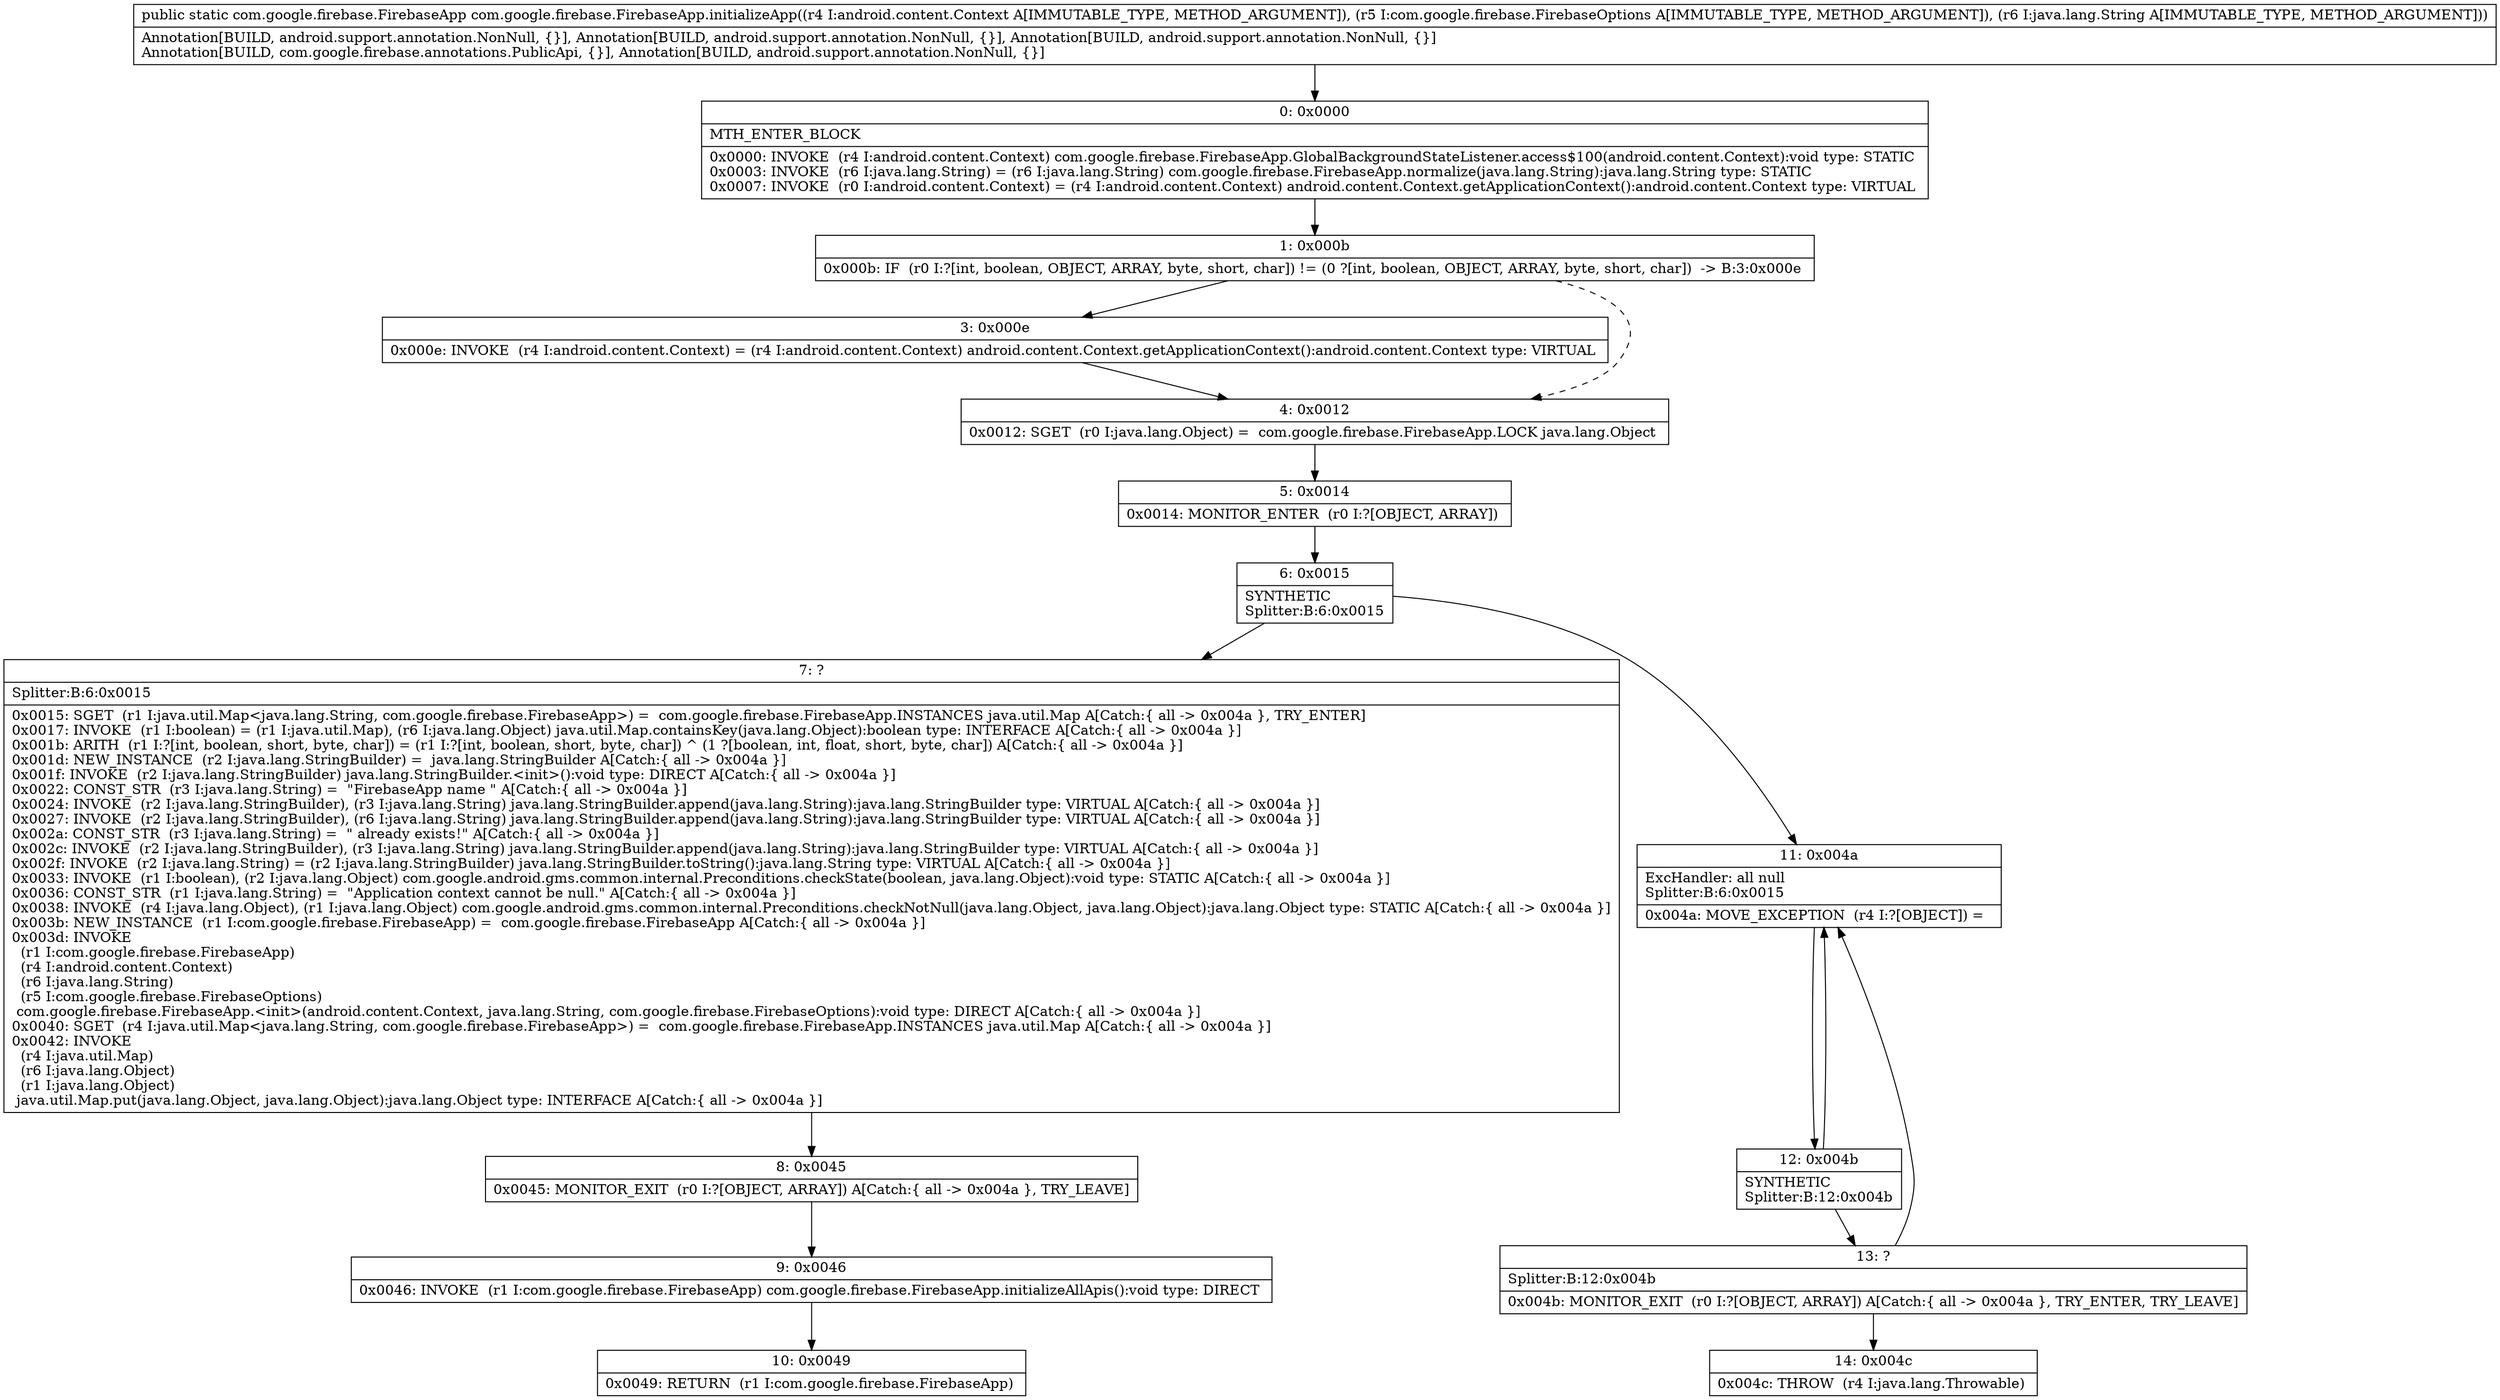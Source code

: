 digraph "CFG forcom.google.firebase.FirebaseApp.initializeApp(Landroid\/content\/Context;Lcom\/google\/firebase\/FirebaseOptions;Ljava\/lang\/String;)Lcom\/google\/firebase\/FirebaseApp;" {
Node_0 [shape=record,label="{0\:\ 0x0000|MTH_ENTER_BLOCK\l|0x0000: INVOKE  (r4 I:android.content.Context) com.google.firebase.FirebaseApp.GlobalBackgroundStateListener.access$100(android.content.Context):void type: STATIC \l0x0003: INVOKE  (r6 I:java.lang.String) = (r6 I:java.lang.String) com.google.firebase.FirebaseApp.normalize(java.lang.String):java.lang.String type: STATIC \l0x0007: INVOKE  (r0 I:android.content.Context) = (r4 I:android.content.Context) android.content.Context.getApplicationContext():android.content.Context type: VIRTUAL \l}"];
Node_1 [shape=record,label="{1\:\ 0x000b|0x000b: IF  (r0 I:?[int, boolean, OBJECT, ARRAY, byte, short, char]) != (0 ?[int, boolean, OBJECT, ARRAY, byte, short, char])  \-\> B:3:0x000e \l}"];
Node_3 [shape=record,label="{3\:\ 0x000e|0x000e: INVOKE  (r4 I:android.content.Context) = (r4 I:android.content.Context) android.content.Context.getApplicationContext():android.content.Context type: VIRTUAL \l}"];
Node_4 [shape=record,label="{4\:\ 0x0012|0x0012: SGET  (r0 I:java.lang.Object) =  com.google.firebase.FirebaseApp.LOCK java.lang.Object \l}"];
Node_5 [shape=record,label="{5\:\ 0x0014|0x0014: MONITOR_ENTER  (r0 I:?[OBJECT, ARRAY]) \l}"];
Node_6 [shape=record,label="{6\:\ 0x0015|SYNTHETIC\lSplitter:B:6:0x0015\l}"];
Node_7 [shape=record,label="{7\:\ ?|Splitter:B:6:0x0015\l|0x0015: SGET  (r1 I:java.util.Map\<java.lang.String, com.google.firebase.FirebaseApp\>) =  com.google.firebase.FirebaseApp.INSTANCES java.util.Map A[Catch:\{ all \-\> 0x004a \}, TRY_ENTER]\l0x0017: INVOKE  (r1 I:boolean) = (r1 I:java.util.Map), (r6 I:java.lang.Object) java.util.Map.containsKey(java.lang.Object):boolean type: INTERFACE A[Catch:\{ all \-\> 0x004a \}]\l0x001b: ARITH  (r1 I:?[int, boolean, short, byte, char]) = (r1 I:?[int, boolean, short, byte, char]) ^ (1 ?[boolean, int, float, short, byte, char]) A[Catch:\{ all \-\> 0x004a \}]\l0x001d: NEW_INSTANCE  (r2 I:java.lang.StringBuilder) =  java.lang.StringBuilder A[Catch:\{ all \-\> 0x004a \}]\l0x001f: INVOKE  (r2 I:java.lang.StringBuilder) java.lang.StringBuilder.\<init\>():void type: DIRECT A[Catch:\{ all \-\> 0x004a \}]\l0x0022: CONST_STR  (r3 I:java.lang.String) =  \"FirebaseApp name \" A[Catch:\{ all \-\> 0x004a \}]\l0x0024: INVOKE  (r2 I:java.lang.StringBuilder), (r3 I:java.lang.String) java.lang.StringBuilder.append(java.lang.String):java.lang.StringBuilder type: VIRTUAL A[Catch:\{ all \-\> 0x004a \}]\l0x0027: INVOKE  (r2 I:java.lang.StringBuilder), (r6 I:java.lang.String) java.lang.StringBuilder.append(java.lang.String):java.lang.StringBuilder type: VIRTUAL A[Catch:\{ all \-\> 0x004a \}]\l0x002a: CONST_STR  (r3 I:java.lang.String) =  \" already exists!\" A[Catch:\{ all \-\> 0x004a \}]\l0x002c: INVOKE  (r2 I:java.lang.StringBuilder), (r3 I:java.lang.String) java.lang.StringBuilder.append(java.lang.String):java.lang.StringBuilder type: VIRTUAL A[Catch:\{ all \-\> 0x004a \}]\l0x002f: INVOKE  (r2 I:java.lang.String) = (r2 I:java.lang.StringBuilder) java.lang.StringBuilder.toString():java.lang.String type: VIRTUAL A[Catch:\{ all \-\> 0x004a \}]\l0x0033: INVOKE  (r1 I:boolean), (r2 I:java.lang.Object) com.google.android.gms.common.internal.Preconditions.checkState(boolean, java.lang.Object):void type: STATIC A[Catch:\{ all \-\> 0x004a \}]\l0x0036: CONST_STR  (r1 I:java.lang.String) =  \"Application context cannot be null.\" A[Catch:\{ all \-\> 0x004a \}]\l0x0038: INVOKE  (r4 I:java.lang.Object), (r1 I:java.lang.Object) com.google.android.gms.common.internal.Preconditions.checkNotNull(java.lang.Object, java.lang.Object):java.lang.Object type: STATIC A[Catch:\{ all \-\> 0x004a \}]\l0x003b: NEW_INSTANCE  (r1 I:com.google.firebase.FirebaseApp) =  com.google.firebase.FirebaseApp A[Catch:\{ all \-\> 0x004a \}]\l0x003d: INVOKE  \l  (r1 I:com.google.firebase.FirebaseApp)\l  (r4 I:android.content.Context)\l  (r6 I:java.lang.String)\l  (r5 I:com.google.firebase.FirebaseOptions)\l com.google.firebase.FirebaseApp.\<init\>(android.content.Context, java.lang.String, com.google.firebase.FirebaseOptions):void type: DIRECT A[Catch:\{ all \-\> 0x004a \}]\l0x0040: SGET  (r4 I:java.util.Map\<java.lang.String, com.google.firebase.FirebaseApp\>) =  com.google.firebase.FirebaseApp.INSTANCES java.util.Map A[Catch:\{ all \-\> 0x004a \}]\l0x0042: INVOKE  \l  (r4 I:java.util.Map)\l  (r6 I:java.lang.Object)\l  (r1 I:java.lang.Object)\l java.util.Map.put(java.lang.Object, java.lang.Object):java.lang.Object type: INTERFACE A[Catch:\{ all \-\> 0x004a \}]\l}"];
Node_8 [shape=record,label="{8\:\ 0x0045|0x0045: MONITOR_EXIT  (r0 I:?[OBJECT, ARRAY]) A[Catch:\{ all \-\> 0x004a \}, TRY_LEAVE]\l}"];
Node_9 [shape=record,label="{9\:\ 0x0046|0x0046: INVOKE  (r1 I:com.google.firebase.FirebaseApp) com.google.firebase.FirebaseApp.initializeAllApis():void type: DIRECT \l}"];
Node_10 [shape=record,label="{10\:\ 0x0049|0x0049: RETURN  (r1 I:com.google.firebase.FirebaseApp) \l}"];
Node_11 [shape=record,label="{11\:\ 0x004a|ExcHandler: all null\lSplitter:B:6:0x0015\l|0x004a: MOVE_EXCEPTION  (r4 I:?[OBJECT]) =  \l}"];
Node_12 [shape=record,label="{12\:\ 0x004b|SYNTHETIC\lSplitter:B:12:0x004b\l}"];
Node_13 [shape=record,label="{13\:\ ?|Splitter:B:12:0x004b\l|0x004b: MONITOR_EXIT  (r0 I:?[OBJECT, ARRAY]) A[Catch:\{ all \-\> 0x004a \}, TRY_ENTER, TRY_LEAVE]\l}"];
Node_14 [shape=record,label="{14\:\ 0x004c|0x004c: THROW  (r4 I:java.lang.Throwable) \l}"];
MethodNode[shape=record,label="{public static com.google.firebase.FirebaseApp com.google.firebase.FirebaseApp.initializeApp((r4 I:android.content.Context A[IMMUTABLE_TYPE, METHOD_ARGUMENT]), (r5 I:com.google.firebase.FirebaseOptions A[IMMUTABLE_TYPE, METHOD_ARGUMENT]), (r6 I:java.lang.String A[IMMUTABLE_TYPE, METHOD_ARGUMENT]))  | Annotation[BUILD, android.support.annotation.NonNull, \{\}], Annotation[BUILD, android.support.annotation.NonNull, \{\}], Annotation[BUILD, android.support.annotation.NonNull, \{\}]\lAnnotation[BUILD, com.google.firebase.annotations.PublicApi, \{\}], Annotation[BUILD, android.support.annotation.NonNull, \{\}]\l}"];
MethodNode -> Node_0;
Node_0 -> Node_1;
Node_1 -> Node_3;
Node_1 -> Node_4[style=dashed];
Node_3 -> Node_4;
Node_4 -> Node_5;
Node_5 -> Node_6;
Node_6 -> Node_7;
Node_6 -> Node_11;
Node_7 -> Node_8;
Node_8 -> Node_9;
Node_9 -> Node_10;
Node_11 -> Node_12;
Node_12 -> Node_13;
Node_12 -> Node_11;
Node_13 -> Node_14;
Node_13 -> Node_11;
}


